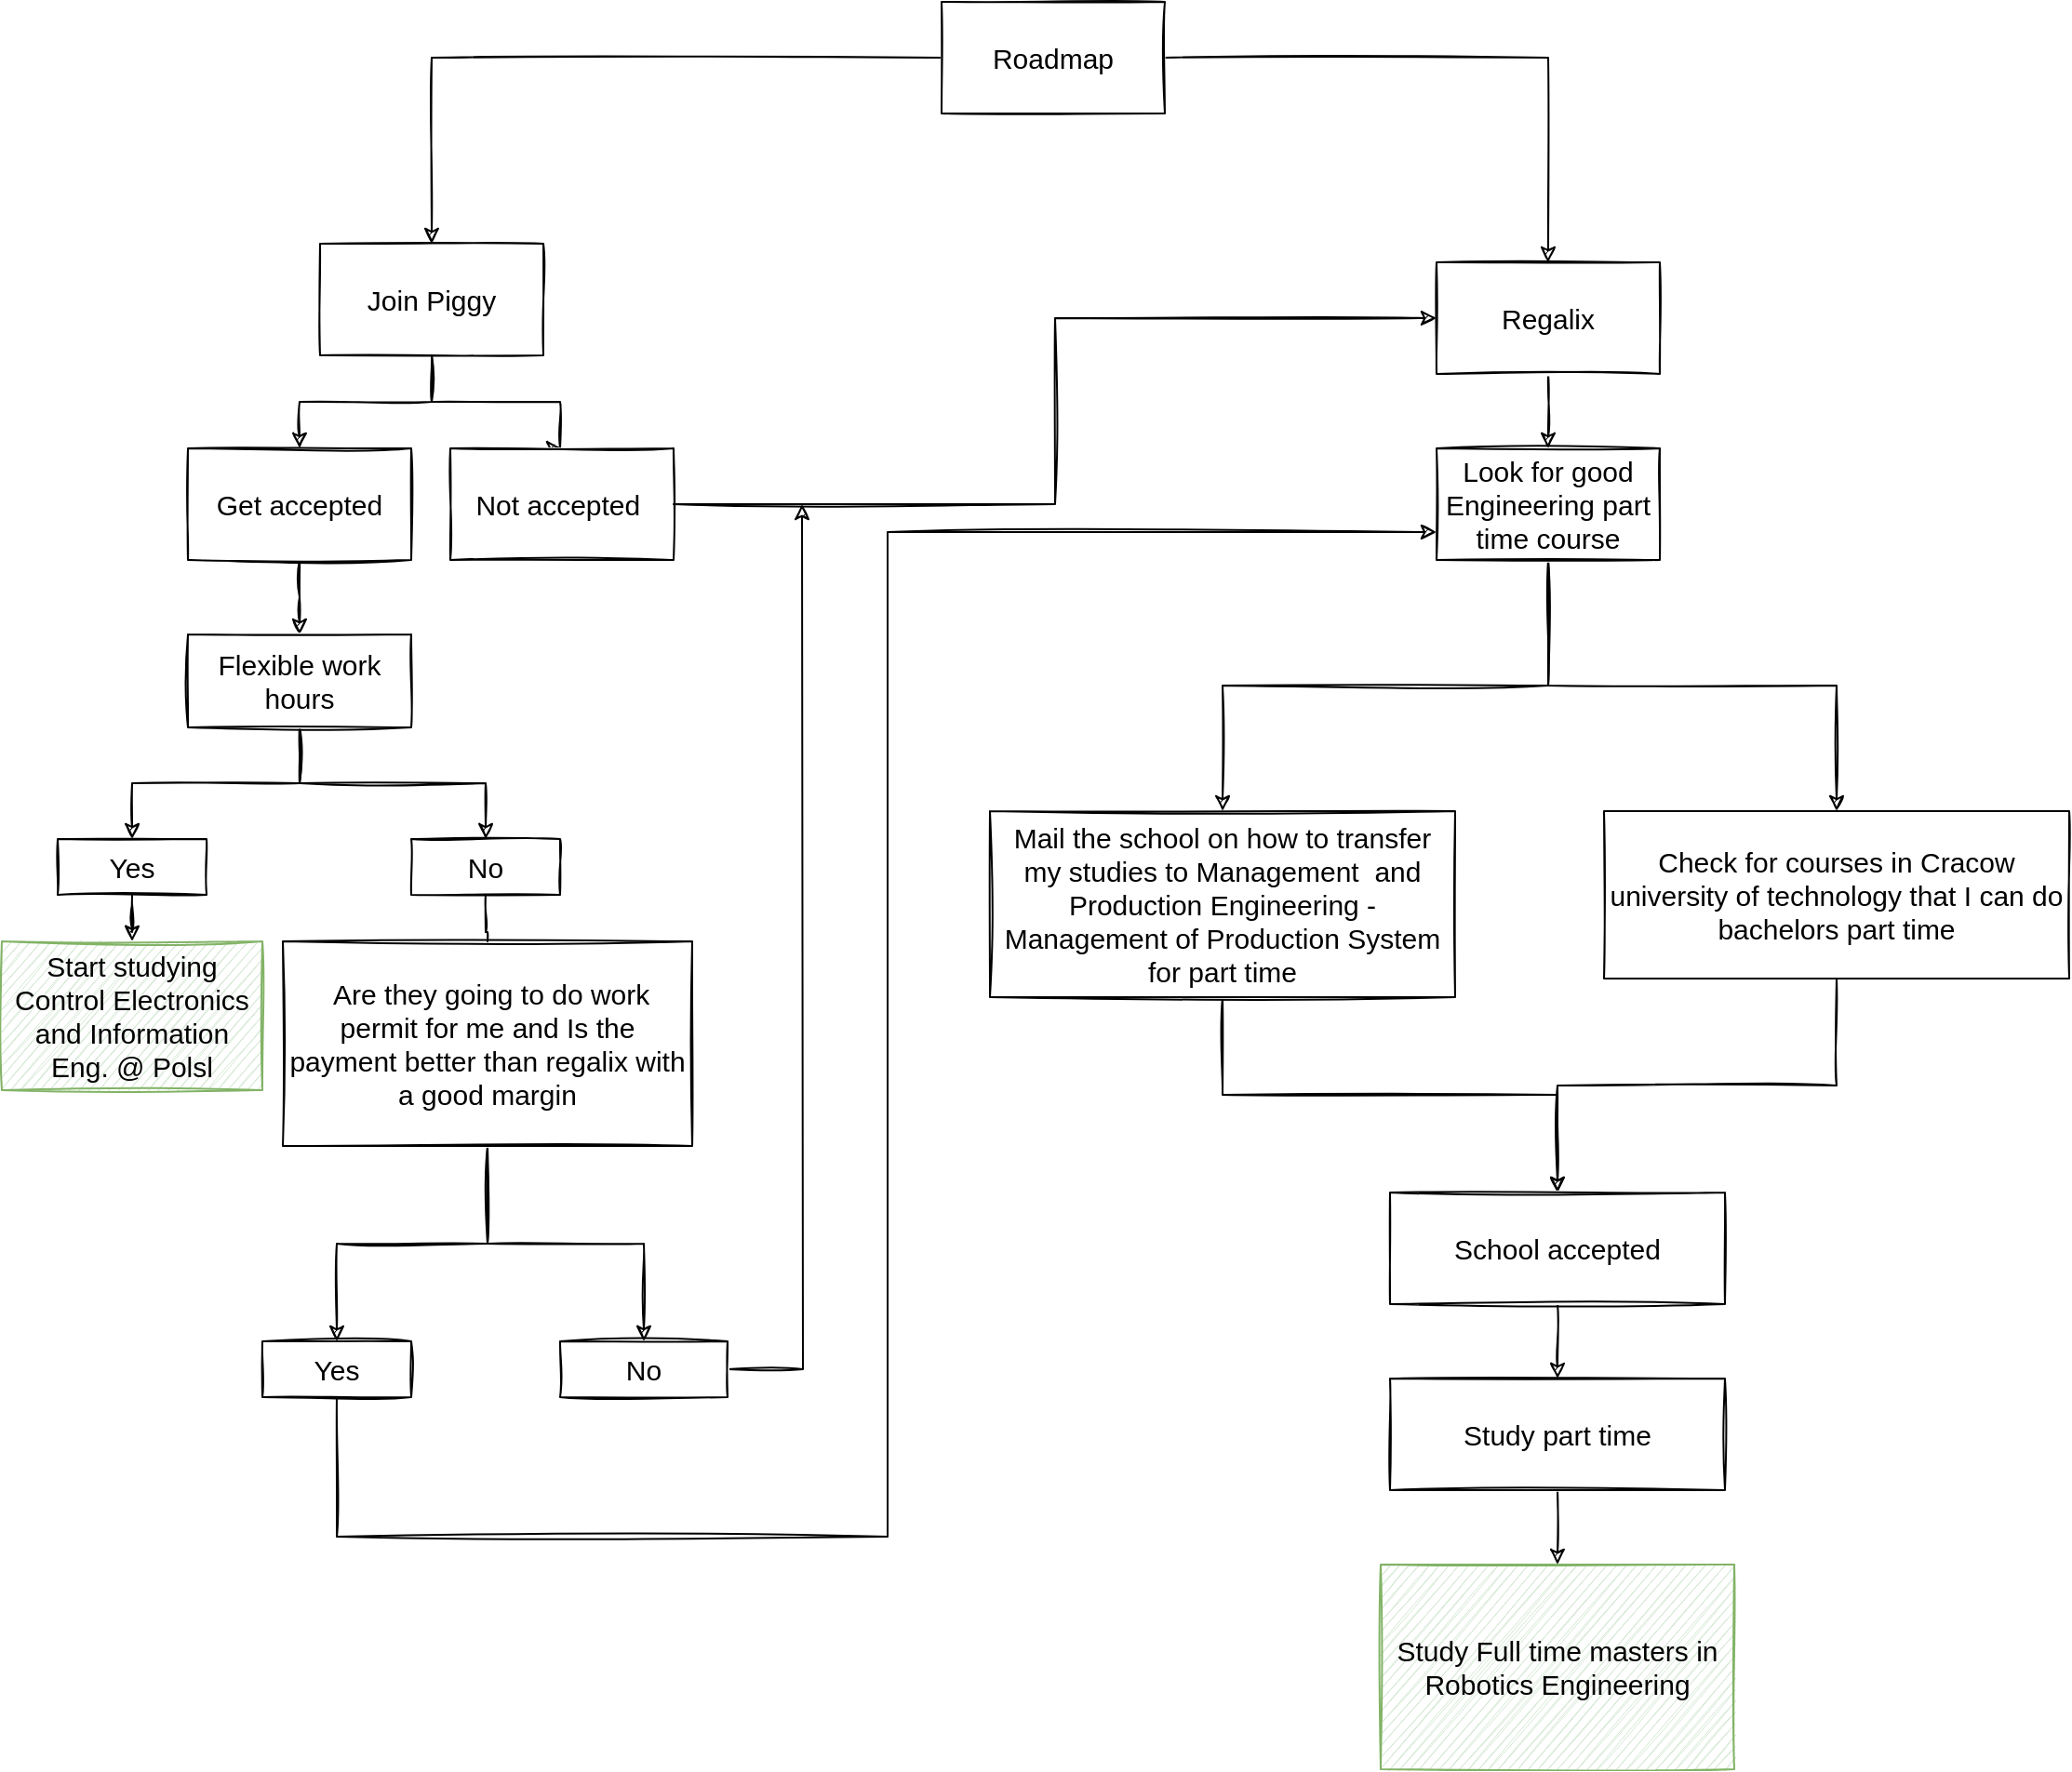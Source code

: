 <mxfile version="14.8.6" type="device"><diagram id="Pu4ir_pxy71lHaedCfwD" name="Page-1"><mxGraphModel dx="2903" dy="1042" grid="1" gridSize="10" guides="1" tooltips="1" connect="1" arrows="1" fold="1" page="1" pageScale="1" pageWidth="827" pageHeight="1169" math="0" shadow="0"><root><mxCell id="0"/><mxCell id="1" parent="0"/><mxCell id="v6yx-rXScvCAWBJzjixI-11" style="edgeStyle=orthogonalEdgeStyle;rounded=0;orthogonalLoop=1;jettySize=auto;html=1;fontSize=15;sketch=1;" parent="1" source="v6yx-rXScvCAWBJzjixI-1" target="v6yx-rXScvCAWBJzjixI-12" edge="1"><mxGeometry relative="1" as="geometry"><mxPoint x="339" y="130" as="targetPoint"/></mxGeometry></mxCell><mxCell id="kYVmdr4JfLY6vdtNVdvp-39" style="edgeStyle=orthogonalEdgeStyle;rounded=0;orthogonalLoop=1;jettySize=auto;html=1;entryX=0.5;entryY=0;entryDx=0;entryDy=0;fontSize=15;sketch=1;" edge="1" parent="1" source="v6yx-rXScvCAWBJzjixI-1" target="v6yx-rXScvCAWBJzjixI-2"><mxGeometry relative="1" as="geometry"/></mxCell><mxCell id="v6yx-rXScvCAWBJzjixI-1" value="Roadmap" style="rounded=0;whiteSpace=wrap;html=1;fontSize=15;sketch=1;" parent="1" vertex="1"><mxGeometry x="354" width="120" height="60" as="geometry"/></mxCell><mxCell id="v6yx-rXScvCAWBJzjixI-4" value="" style="edgeStyle=orthogonalEdgeStyle;rounded=0;orthogonalLoop=1;jettySize=auto;html=1;fontSize=15;sketch=1;" parent="1" source="v6yx-rXScvCAWBJzjixI-2" target="v6yx-rXScvCAWBJzjixI-3" edge="1"><mxGeometry relative="1" as="geometry"/></mxCell><mxCell id="v6yx-rXScvCAWBJzjixI-7" style="edgeStyle=orthogonalEdgeStyle;rounded=0;orthogonalLoop=1;jettySize=auto;html=1;entryX=0.5;entryY=0;entryDx=0;entryDy=0;fontSize=15;sketch=1;" parent="1" source="v6yx-rXScvCAWBJzjixI-2" edge="1" target="v6yx-rXScvCAWBJzjixI-8"><mxGeometry relative="1" as="geometry"><mxPoint x="149" y="240" as="targetPoint"/><Array as="points"><mxPoint x="80" y="215"/><mxPoint x="149" y="215"/></Array></mxGeometry></mxCell><mxCell id="v6yx-rXScvCAWBJzjixI-2" value="Join Piggy" style="rounded=0;whiteSpace=wrap;html=1;fontSize=15;sketch=1;" parent="1" vertex="1"><mxGeometry x="20" y="130" width="120" height="60" as="geometry"/></mxCell><mxCell id="kYVmdr4JfLY6vdtNVdvp-4" style="edgeStyle=orthogonalEdgeStyle;rounded=0;orthogonalLoop=1;jettySize=auto;html=1;fontSize=15;sketch=1;" edge="1" parent="1" source="v6yx-rXScvCAWBJzjixI-3"><mxGeometry relative="1" as="geometry"><mxPoint x="9" y="340" as="targetPoint"/></mxGeometry></mxCell><mxCell id="v6yx-rXScvCAWBJzjixI-3" value="Get accepted" style="rounded=0;whiteSpace=wrap;html=1;fontSize=15;sketch=1;" parent="1" vertex="1"><mxGeometry x="-51" y="240" width="120" height="60" as="geometry"/></mxCell><mxCell id="v6yx-rXScvCAWBJzjixI-13" style="edgeStyle=orthogonalEdgeStyle;rounded=0;orthogonalLoop=1;jettySize=auto;html=1;exitX=1;exitY=0.5;exitDx=0;exitDy=0;entryX=0;entryY=0.5;entryDx=0;entryDy=0;fontSize=15;sketch=1;" parent="1" source="v6yx-rXScvCAWBJzjixI-8" target="v6yx-rXScvCAWBJzjixI-12" edge="1"><mxGeometry relative="1" as="geometry"/></mxCell><mxCell id="v6yx-rXScvCAWBJzjixI-8" value="Not accepted&amp;nbsp;" style="rounded=0;whiteSpace=wrap;html=1;fontSize=15;sketch=1;" parent="1" vertex="1"><mxGeometry x="90" y="240" width="120" height="60" as="geometry"/></mxCell><mxCell id="kYVmdr4JfLY6vdtNVdvp-28" style="edgeStyle=orthogonalEdgeStyle;rounded=0;orthogonalLoop=1;jettySize=auto;html=1;fontSize=15;sketch=1;" edge="1" parent="1" source="v6yx-rXScvCAWBJzjixI-12" target="kYVmdr4JfLY6vdtNVdvp-29"><mxGeometry relative="1" as="geometry"><mxPoint x="409" y="240" as="targetPoint"/></mxGeometry></mxCell><mxCell id="v6yx-rXScvCAWBJzjixI-12" value="Regalix" style="rounded=0;whiteSpace=wrap;html=1;fontSize=15;sketch=1;" parent="1" vertex="1"><mxGeometry x="620" y="140" width="120" height="60" as="geometry"/></mxCell><mxCell id="kYVmdr4JfLY6vdtNVdvp-6" style="edgeStyle=orthogonalEdgeStyle;rounded=0;orthogonalLoop=1;jettySize=auto;html=1;fontSize=15;sketch=1;" edge="1" parent="1" source="kYVmdr4JfLY6vdtNVdvp-5" target="kYVmdr4JfLY6vdtNVdvp-7"><mxGeometry relative="1" as="geometry"><mxPoint x="69" y="440" as="targetPoint"/></mxGeometry></mxCell><mxCell id="kYVmdr4JfLY6vdtNVdvp-8" style="edgeStyle=orthogonalEdgeStyle;rounded=0;orthogonalLoop=1;jettySize=auto;html=1;fontSize=15;sketch=1;" edge="1" parent="1" source="kYVmdr4JfLY6vdtNVdvp-5" target="kYVmdr4JfLY6vdtNVdvp-9"><mxGeometry relative="1" as="geometry"><mxPoint x="-51" y="430" as="targetPoint"/></mxGeometry></mxCell><mxCell id="kYVmdr4JfLY6vdtNVdvp-5" value="&lt;span style=&quot;font-size: 15px;&quot;&gt;Flexible work hours&lt;/span&gt;" style="rounded=0;whiteSpace=wrap;html=1;fontSize=15;sketch=1;" vertex="1" parent="1"><mxGeometry x="-51" y="340" width="120" height="50" as="geometry"/></mxCell><mxCell id="kYVmdr4JfLY6vdtNVdvp-13" style="edgeStyle=orthogonalEdgeStyle;rounded=0;orthogonalLoop=1;jettySize=auto;html=1;startArrow=none;fontSize=15;sketch=1;" edge="1" parent="1" source="kYVmdr4JfLY6vdtNVdvp-17" target="kYVmdr4JfLY6vdtNVdvp-14"><mxGeometry relative="1" as="geometry"><mxPoint x="99" y="500" as="targetPoint"/></mxGeometry></mxCell><mxCell id="kYVmdr4JfLY6vdtNVdvp-7" value="No" style="rounded=0;whiteSpace=wrap;html=1;fontSize=15;sketch=1;" vertex="1" parent="1"><mxGeometry x="69" y="450" width="80" height="30" as="geometry"/></mxCell><mxCell id="kYVmdr4JfLY6vdtNVdvp-10" style="edgeStyle=orthogonalEdgeStyle;rounded=0;orthogonalLoop=1;jettySize=auto;html=1;fontSize=15;sketch=1;" edge="1" parent="1" source="kYVmdr4JfLY6vdtNVdvp-9" target="kYVmdr4JfLY6vdtNVdvp-11"><mxGeometry relative="1" as="geometry"><mxPoint x="-31" y="490" as="targetPoint"/></mxGeometry></mxCell><mxCell id="kYVmdr4JfLY6vdtNVdvp-9" value="Yes" style="rounded=0;whiteSpace=wrap;html=1;fontSize=15;sketch=1;" vertex="1" parent="1"><mxGeometry x="-121" y="450" width="80" height="30" as="geometry"/></mxCell><mxCell id="kYVmdr4JfLY6vdtNVdvp-11" value="Start studying Control Electronics and Information Eng. @ Polsl" style="rounded=0;whiteSpace=wrap;html=1;fontSize=15;sketch=1;fillColor=#d5e8d4;strokeColor=#82b366;" vertex="1" parent="1"><mxGeometry x="-151" y="505" width="140" height="80" as="geometry"/></mxCell><mxCell id="kYVmdr4JfLY6vdtNVdvp-27" style="edgeStyle=orthogonalEdgeStyle;rounded=0;orthogonalLoop=1;jettySize=auto;html=1;fontSize=15;sketch=1;" edge="1" parent="1" source="kYVmdr4JfLY6vdtNVdvp-14"><mxGeometry relative="1" as="geometry"><mxPoint x="279" y="270" as="targetPoint"/></mxGeometry></mxCell><mxCell id="kYVmdr4JfLY6vdtNVdvp-14" value="No" style="rounded=0;whiteSpace=wrap;html=1;fontSize=15;sketch=1;" vertex="1" parent="1"><mxGeometry x="149" y="720" width="90" height="30" as="geometry"/></mxCell><mxCell id="kYVmdr4JfLY6vdtNVdvp-22" style="edgeStyle=orthogonalEdgeStyle;rounded=0;orthogonalLoop=1;jettySize=auto;html=1;fontSize=15;sketch=1;" edge="1" parent="1" source="kYVmdr4JfLY6vdtNVdvp-17" target="kYVmdr4JfLY6vdtNVdvp-23"><mxGeometry relative="1" as="geometry"><mxPoint x="49" y="670" as="targetPoint"/></mxGeometry></mxCell><mxCell id="kYVmdr4JfLY6vdtNVdvp-17" value="&amp;nbsp;Are they going to do work permit for me and Is the payment better than regalix with a good margin" style="rounded=0;whiteSpace=wrap;html=1;fontSize=15;sketch=1;" vertex="1" parent="1"><mxGeometry y="505" width="220" height="110" as="geometry"/></mxCell><mxCell id="kYVmdr4JfLY6vdtNVdvp-18" value="" style="edgeStyle=orthogonalEdgeStyle;rounded=0;orthogonalLoop=1;jettySize=auto;html=1;endArrow=none;fontSize=15;sketch=1;" edge="1" parent="1" source="kYVmdr4JfLY6vdtNVdvp-7" target="kYVmdr4JfLY6vdtNVdvp-17"><mxGeometry relative="1" as="geometry"><mxPoint x="179" y="660" as="targetPoint"/><mxPoint x="109" y="480" as="sourcePoint"/></mxGeometry></mxCell><mxCell id="kYVmdr4JfLY6vdtNVdvp-63" style="edgeStyle=orthogonalEdgeStyle;rounded=0;orthogonalLoop=1;jettySize=auto;html=1;entryX=0;entryY=0.5;entryDx=0;entryDy=0;exitX=0.5;exitY=1;exitDx=0;exitDy=0;fontSize=15;sketch=1;" edge="1" parent="1" source="kYVmdr4JfLY6vdtNVdvp-23"><mxGeometry relative="1" as="geometry"><mxPoint x="9" y="765" as="sourcePoint"/><mxPoint x="620" y="285" as="targetPoint"/><Array as="points"><mxPoint x="29" y="825"/><mxPoint x="325" y="825"/><mxPoint x="325" y="285"/></Array></mxGeometry></mxCell><mxCell id="kYVmdr4JfLY6vdtNVdvp-23" value="Yes" style="rounded=0;whiteSpace=wrap;html=1;fontSize=15;sketch=1;" vertex="1" parent="1"><mxGeometry x="-11" y="720" width="80" height="30" as="geometry"/></mxCell><mxCell id="kYVmdr4JfLY6vdtNVdvp-37" style="edgeStyle=orthogonalEdgeStyle;rounded=0;orthogonalLoop=1;jettySize=auto;html=1;fontSize=15;sketch=1;" edge="1" parent="1" source="kYVmdr4JfLY6vdtNVdvp-29" target="kYVmdr4JfLY6vdtNVdvp-38"><mxGeometry relative="1" as="geometry"><mxPoint x="409" y="370" as="targetPoint"/></mxGeometry></mxCell><mxCell id="kYVmdr4JfLY6vdtNVdvp-43" style="edgeStyle=orthogonalEdgeStyle;rounded=0;orthogonalLoop=1;jettySize=auto;html=1;fontSize=15;sketch=1;" edge="1" parent="1" source="kYVmdr4JfLY6vdtNVdvp-29" target="kYVmdr4JfLY6vdtNVdvp-44"><mxGeometry relative="1" as="geometry"><mxPoint x="820" y="350" as="targetPoint"/></mxGeometry></mxCell><mxCell id="kYVmdr4JfLY6vdtNVdvp-29" value="Look for good Engineering part time course" style="rounded=0;whiteSpace=wrap;html=1;fontSize=15;sketch=1;" vertex="1" parent="1"><mxGeometry x="620" y="240" width="120" height="60" as="geometry"/></mxCell><mxCell id="kYVmdr4JfLY6vdtNVdvp-57" style="edgeStyle=orthogonalEdgeStyle;rounded=0;orthogonalLoop=1;jettySize=auto;html=1;fontSize=15;sketch=1;" edge="1" parent="1" source="kYVmdr4JfLY6vdtNVdvp-38" target="kYVmdr4JfLY6vdtNVdvp-56"><mxGeometry relative="1" as="geometry"/></mxCell><mxCell id="kYVmdr4JfLY6vdtNVdvp-38" value="&lt;div style=&quot;font-size: 15px&quot;&gt;Mail the school on how to transfer my studies to Management&lt;span&gt;&amp;nbsp; and Production Engineering - Management of Production System for part time&lt;/span&gt;&lt;/div&gt;" style="rounded=0;whiteSpace=wrap;html=1;fontSize=15;sketch=1;" vertex="1" parent="1"><mxGeometry x="380" y="435" width="250" height="100" as="geometry"/></mxCell><mxCell id="kYVmdr4JfLY6vdtNVdvp-58" style="edgeStyle=orthogonalEdgeStyle;rounded=0;orthogonalLoop=1;jettySize=auto;html=1;entryX=0.5;entryY=0;entryDx=0;entryDy=0;fontSize=15;sketch=1;" edge="1" parent="1" source="kYVmdr4JfLY6vdtNVdvp-44" target="kYVmdr4JfLY6vdtNVdvp-56"><mxGeometry relative="1" as="geometry"><mxPoint x="690" y="450" as="targetPoint"/></mxGeometry></mxCell><mxCell id="kYVmdr4JfLY6vdtNVdvp-44" value="Check for courses in Cracow university of technology that I can do bachelors part time" style="rounded=0;whiteSpace=wrap;html=1;fontSize=15;sketch=1;" vertex="1" parent="1"><mxGeometry x="710" y="435" width="250" height="90" as="geometry"/></mxCell><mxCell id="kYVmdr4JfLY6vdtNVdvp-54" value="Study Full time masters in Robotics Engineering" style="rounded=0;whiteSpace=wrap;html=1;fontSize=15;labelBackgroundColor=none;sketch=1;fillColor=#d5e8d4;strokeColor=#82b366;" vertex="1" parent="1"><mxGeometry x="590" y="840" width="190" height="110" as="geometry"/></mxCell><mxCell id="kYVmdr4JfLY6vdtNVdvp-61" value="" style="edgeStyle=orthogonalEdgeStyle;rounded=0;orthogonalLoop=1;jettySize=auto;html=1;fontSize=15;sketch=1;" edge="1" parent="1" source="kYVmdr4JfLY6vdtNVdvp-56" target="kYVmdr4JfLY6vdtNVdvp-60"><mxGeometry relative="1" as="geometry"/></mxCell><mxCell id="kYVmdr4JfLY6vdtNVdvp-56" value="School accepted" style="rounded=0;whiteSpace=wrap;html=1;fontSize=15;sketch=1;" vertex="1" parent="1"><mxGeometry x="595" y="640" width="180" height="60" as="geometry"/></mxCell><mxCell id="kYVmdr4JfLY6vdtNVdvp-62" style="edgeStyle=orthogonalEdgeStyle;rounded=0;orthogonalLoop=1;jettySize=auto;html=1;fontSize=15;sketch=1;" edge="1" parent="1" source="kYVmdr4JfLY6vdtNVdvp-60" target="kYVmdr4JfLY6vdtNVdvp-54"><mxGeometry relative="1" as="geometry"/></mxCell><mxCell id="kYVmdr4JfLY6vdtNVdvp-60" value="Study part time" style="rounded=0;whiteSpace=wrap;html=1;fontSize=15;sketch=1;" vertex="1" parent="1"><mxGeometry x="595" y="740" width="180" height="60" as="geometry"/></mxCell></root></mxGraphModel></diagram></mxfile>
